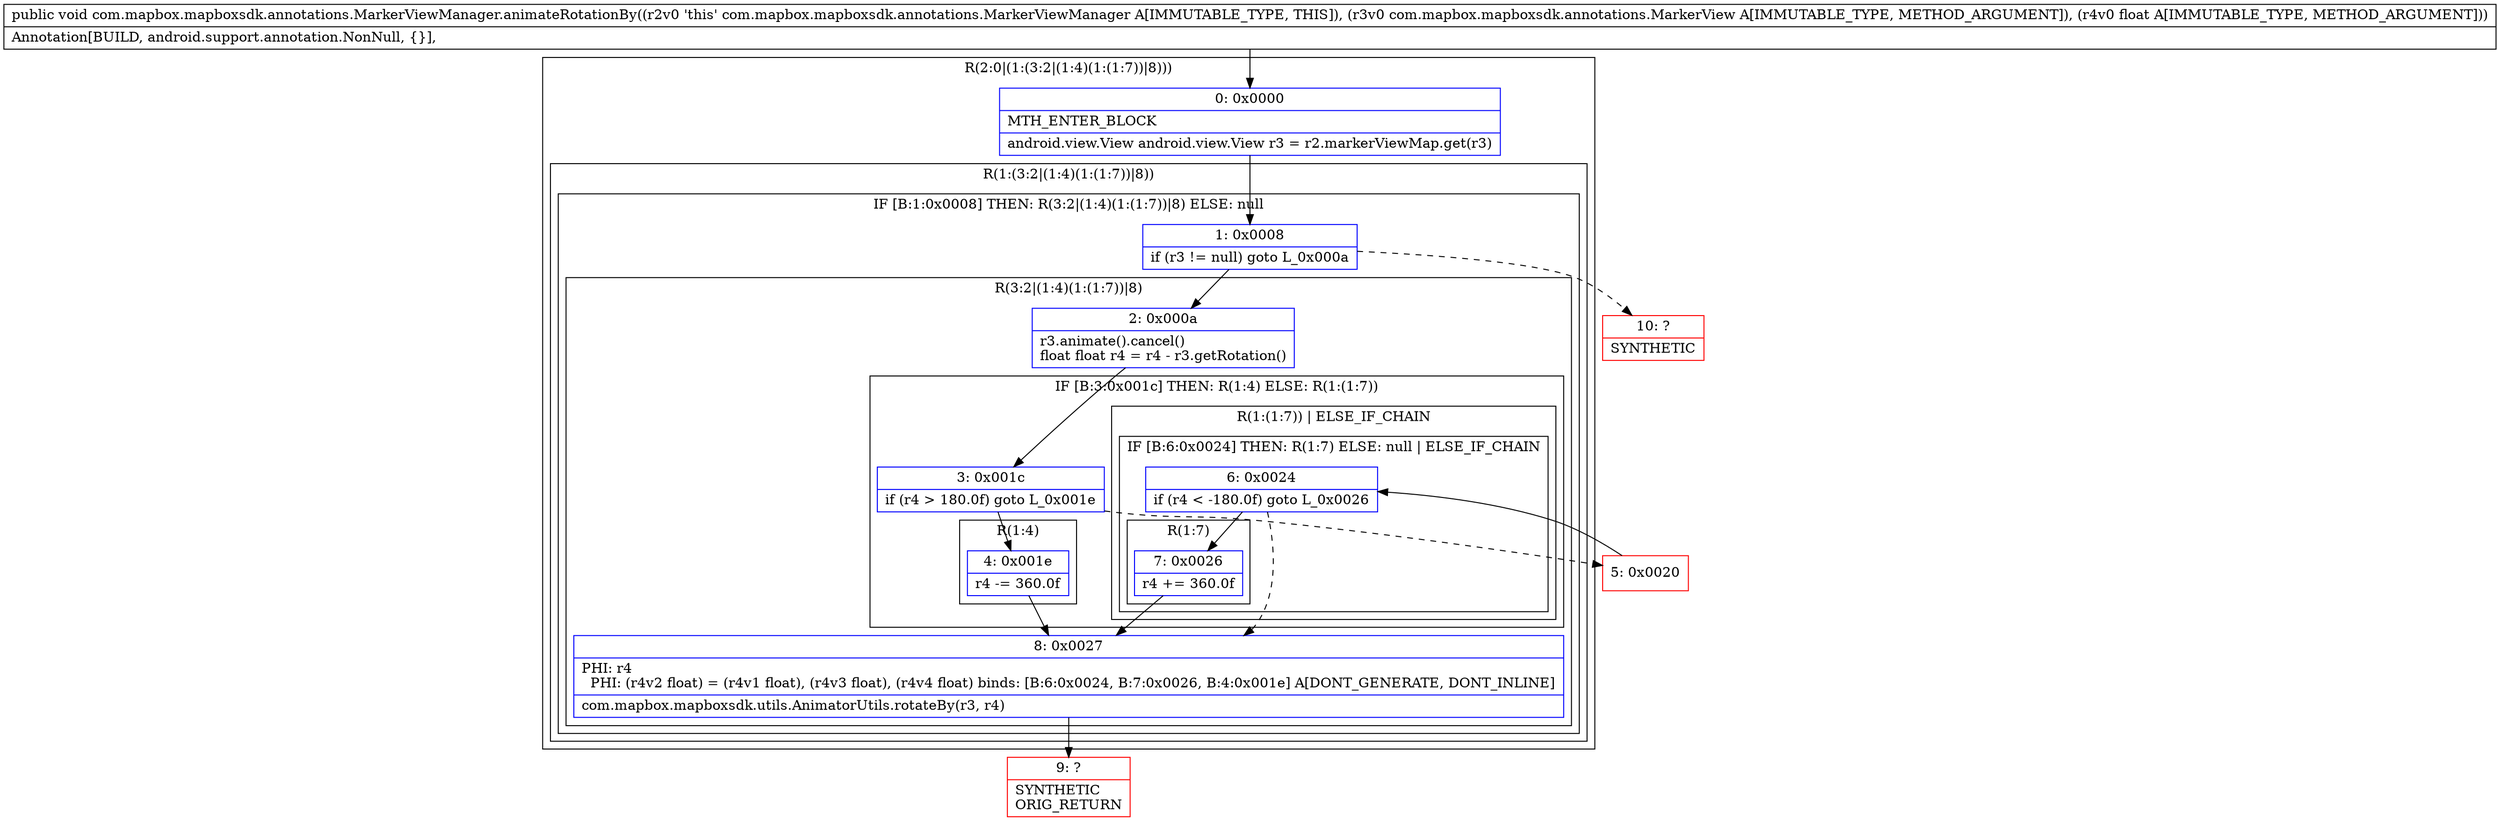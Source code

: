 digraph "CFG forcom.mapbox.mapboxsdk.annotations.MarkerViewManager.animateRotationBy(Lcom\/mapbox\/mapboxsdk\/annotations\/MarkerView;F)V" {
subgraph cluster_Region_1189658571 {
label = "R(2:0|(1:(3:2|(1:4)(1:(1:7))|8)))";
node [shape=record,color=blue];
Node_0 [shape=record,label="{0\:\ 0x0000|MTH_ENTER_BLOCK\l|android.view.View android.view.View r3 = r2.markerViewMap.get(r3)\l}"];
subgraph cluster_Region_1115293602 {
label = "R(1:(3:2|(1:4)(1:(1:7))|8))";
node [shape=record,color=blue];
subgraph cluster_IfRegion_1886142335 {
label = "IF [B:1:0x0008] THEN: R(3:2|(1:4)(1:(1:7))|8) ELSE: null";
node [shape=record,color=blue];
Node_1 [shape=record,label="{1\:\ 0x0008|if (r3 != null) goto L_0x000a\l}"];
subgraph cluster_Region_391561259 {
label = "R(3:2|(1:4)(1:(1:7))|8)";
node [shape=record,color=blue];
Node_2 [shape=record,label="{2\:\ 0x000a|r3.animate().cancel()\lfloat float r4 = r4 \- r3.getRotation()\l}"];
subgraph cluster_IfRegion_461775996 {
label = "IF [B:3:0x001c] THEN: R(1:4) ELSE: R(1:(1:7))";
node [shape=record,color=blue];
Node_3 [shape=record,label="{3\:\ 0x001c|if (r4 \> 180.0f) goto L_0x001e\l}"];
subgraph cluster_Region_167802244 {
label = "R(1:4)";
node [shape=record,color=blue];
Node_4 [shape=record,label="{4\:\ 0x001e|r4 \-= 360.0f\l}"];
}
subgraph cluster_Region_118505838 {
label = "R(1:(1:7)) | ELSE_IF_CHAIN\l";
node [shape=record,color=blue];
subgraph cluster_IfRegion_988866751 {
label = "IF [B:6:0x0024] THEN: R(1:7) ELSE: null | ELSE_IF_CHAIN\l";
node [shape=record,color=blue];
Node_6 [shape=record,label="{6\:\ 0x0024|if (r4 \< \-180.0f) goto L_0x0026\l}"];
subgraph cluster_Region_152405386 {
label = "R(1:7)";
node [shape=record,color=blue];
Node_7 [shape=record,label="{7\:\ 0x0026|r4 += 360.0f\l}"];
}
}
}
}
Node_8 [shape=record,label="{8\:\ 0x0027|PHI: r4 \l  PHI: (r4v2 float) = (r4v1 float), (r4v3 float), (r4v4 float) binds: [B:6:0x0024, B:7:0x0026, B:4:0x001e] A[DONT_GENERATE, DONT_INLINE]\l|com.mapbox.mapboxsdk.utils.AnimatorUtils.rotateBy(r3, r4)\l}"];
}
}
}
}
Node_5 [shape=record,color=red,label="{5\:\ 0x0020}"];
Node_9 [shape=record,color=red,label="{9\:\ ?|SYNTHETIC\lORIG_RETURN\l}"];
Node_10 [shape=record,color=red,label="{10\:\ ?|SYNTHETIC\l}"];
MethodNode[shape=record,label="{public void com.mapbox.mapboxsdk.annotations.MarkerViewManager.animateRotationBy((r2v0 'this' com.mapbox.mapboxsdk.annotations.MarkerViewManager A[IMMUTABLE_TYPE, THIS]), (r3v0 com.mapbox.mapboxsdk.annotations.MarkerView A[IMMUTABLE_TYPE, METHOD_ARGUMENT]), (r4v0 float A[IMMUTABLE_TYPE, METHOD_ARGUMENT]))  | Annotation[BUILD, android.support.annotation.NonNull, \{\}], \l}"];
MethodNode -> Node_0;
Node_0 -> Node_1;
Node_1 -> Node_2;
Node_1 -> Node_10[style=dashed];
Node_2 -> Node_3;
Node_3 -> Node_4;
Node_3 -> Node_5[style=dashed];
Node_4 -> Node_8;
Node_6 -> Node_7;
Node_6 -> Node_8[style=dashed];
Node_7 -> Node_8;
Node_8 -> Node_9;
Node_5 -> Node_6;
}

